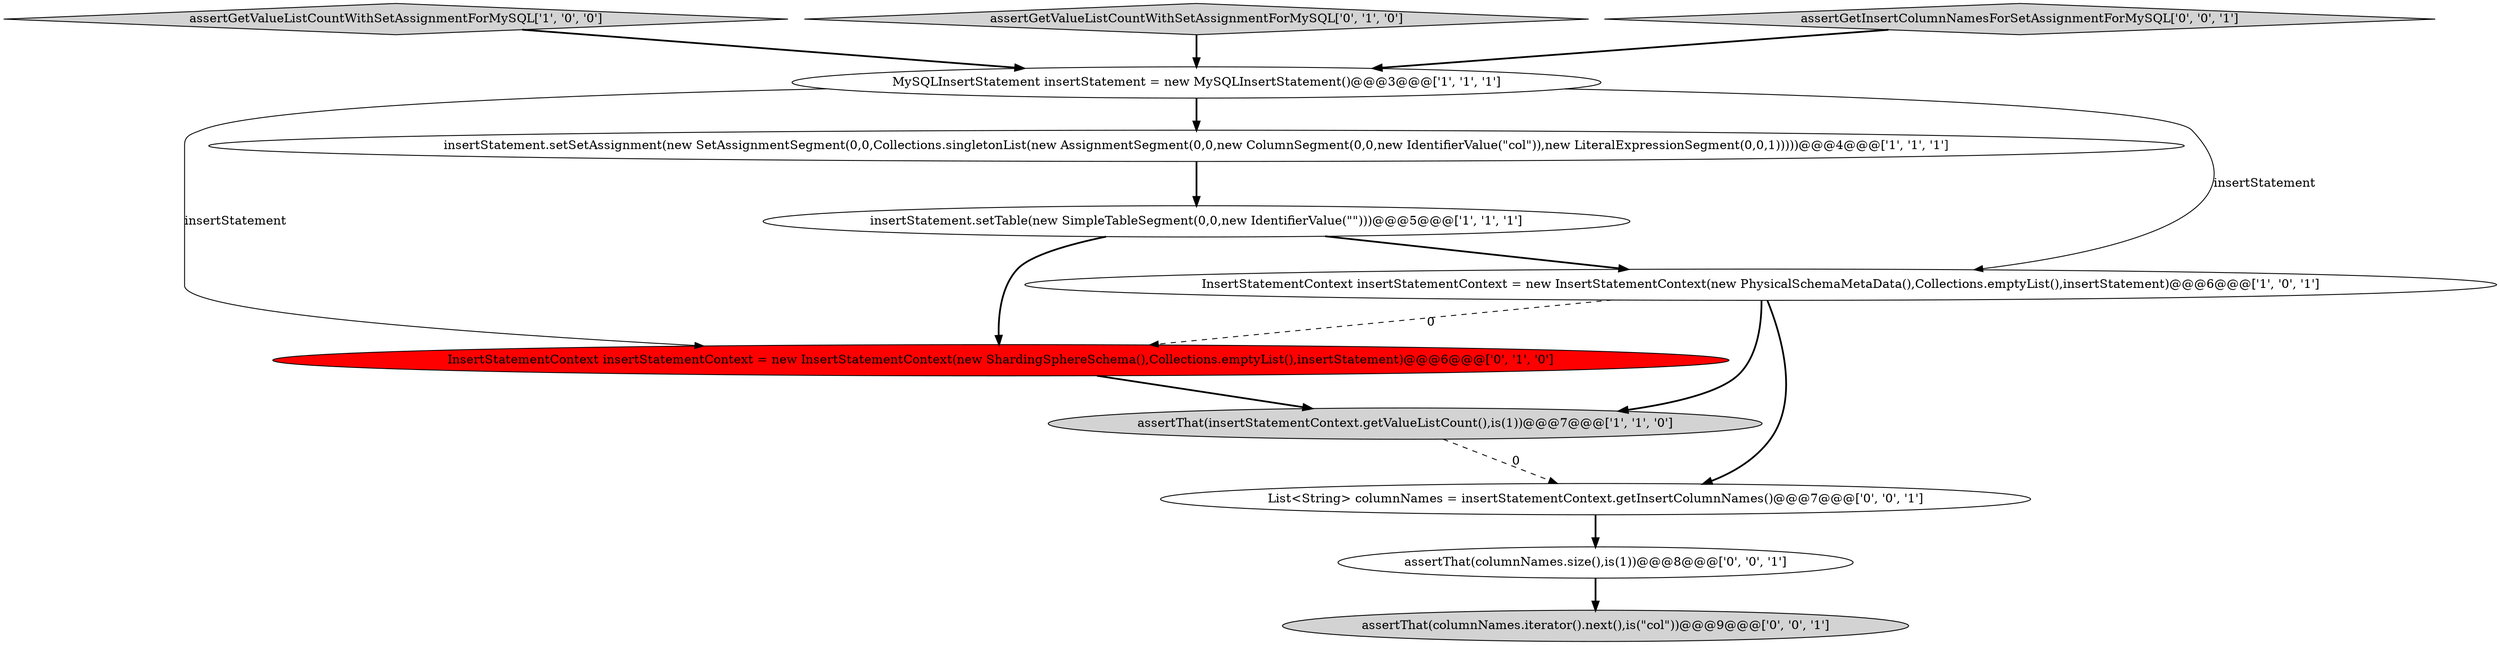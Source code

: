 digraph {
5 [style = filled, label = "assertGetValueListCountWithSetAssignmentForMySQL['1', '0', '0']", fillcolor = lightgray, shape = diamond image = "AAA0AAABBB1BBB"];
6 [style = filled, label = "assertGetValueListCountWithSetAssignmentForMySQL['0', '1', '0']", fillcolor = lightgray, shape = diamond image = "AAA0AAABBB2BBB"];
2 [style = filled, label = "MySQLInsertStatement insertStatement = new MySQLInsertStatement()@@@3@@@['1', '1', '1']", fillcolor = white, shape = ellipse image = "AAA0AAABBB1BBB"];
7 [style = filled, label = "InsertStatementContext insertStatementContext = new InsertStatementContext(new ShardingSphereSchema(),Collections.emptyList(),insertStatement)@@@6@@@['0', '1', '0']", fillcolor = red, shape = ellipse image = "AAA1AAABBB2BBB"];
11 [style = filled, label = "assertGetInsertColumnNamesForSetAssignmentForMySQL['0', '0', '1']", fillcolor = lightgray, shape = diamond image = "AAA0AAABBB3BBB"];
10 [style = filled, label = "assertThat(columnNames.size(),is(1))@@@8@@@['0', '0', '1']", fillcolor = white, shape = ellipse image = "AAA0AAABBB3BBB"];
3 [style = filled, label = "InsertStatementContext insertStatementContext = new InsertStatementContext(new PhysicalSchemaMetaData(),Collections.emptyList(),insertStatement)@@@6@@@['1', '0', '1']", fillcolor = white, shape = ellipse image = "AAA0AAABBB1BBB"];
8 [style = filled, label = "assertThat(columnNames.iterator().next(),is(\"col\"))@@@9@@@['0', '0', '1']", fillcolor = lightgray, shape = ellipse image = "AAA0AAABBB3BBB"];
9 [style = filled, label = "List<String> columnNames = insertStatementContext.getInsertColumnNames()@@@7@@@['0', '0', '1']", fillcolor = white, shape = ellipse image = "AAA0AAABBB3BBB"];
0 [style = filled, label = "assertThat(insertStatementContext.getValueListCount(),is(1))@@@7@@@['1', '1', '0']", fillcolor = lightgray, shape = ellipse image = "AAA0AAABBB1BBB"];
1 [style = filled, label = "insertStatement.setTable(new SimpleTableSegment(0,0,new IdentifierValue(\"\")))@@@5@@@['1', '1', '1']", fillcolor = white, shape = ellipse image = "AAA0AAABBB1BBB"];
4 [style = filled, label = "insertStatement.setSetAssignment(new SetAssignmentSegment(0,0,Collections.singletonList(new AssignmentSegment(0,0,new ColumnSegment(0,0,new IdentifierValue(\"col\")),new LiteralExpressionSegment(0,0,1)))))@@@4@@@['1', '1', '1']", fillcolor = white, shape = ellipse image = "AAA0AAABBB1BBB"];
1->3 [style = bold, label=""];
3->9 [style = bold, label=""];
5->2 [style = bold, label=""];
4->1 [style = bold, label=""];
7->0 [style = bold, label=""];
2->3 [style = solid, label="insertStatement"];
0->9 [style = dashed, label="0"];
9->10 [style = bold, label=""];
10->8 [style = bold, label=""];
2->4 [style = bold, label=""];
1->7 [style = bold, label=""];
2->7 [style = solid, label="insertStatement"];
3->7 [style = dashed, label="0"];
11->2 [style = bold, label=""];
3->0 [style = bold, label=""];
6->2 [style = bold, label=""];
}
